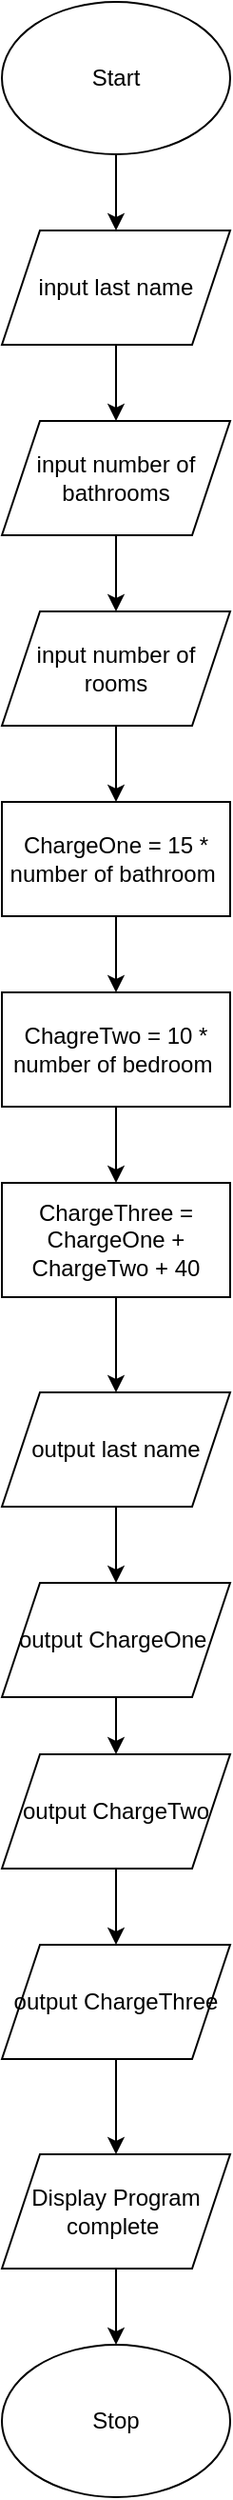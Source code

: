 <mxfile version="24.7.17">
  <diagram name="Page-1" id="_0gBJUrocglC3CBvxP5u">
    <mxGraphModel dx="281" dy="613" grid="1" gridSize="10" guides="1" tooltips="1" connect="1" arrows="1" fold="1" page="1" pageScale="1" pageWidth="850" pageHeight="1100" math="0" shadow="0">
      <root>
        <mxCell id="0" />
        <mxCell id="1" parent="0" />
        <mxCell id="Ohn-kTnY_Tfg1xG04G4g-3" value="Start" style="ellipse;whiteSpace=wrap;html=1;" vertex="1" parent="1">
          <mxGeometry x="100" width="120" height="80" as="geometry" />
        </mxCell>
        <mxCell id="Ohn-kTnY_Tfg1xG04G4g-4" value="" style="endArrow=classic;html=1;rounded=0;exitX=0.5;exitY=1;exitDx=0;exitDy=0;" edge="1" parent="1" source="Ohn-kTnY_Tfg1xG04G4g-3">
          <mxGeometry width="50" height="50" relative="1" as="geometry">
            <mxPoint x="130" y="230" as="sourcePoint" />
            <mxPoint x="160" y="120" as="targetPoint" />
          </mxGeometry>
        </mxCell>
        <mxCell id="Ohn-kTnY_Tfg1xG04G4g-5" value="input last name" style="shape=parallelogram;perimeter=parallelogramPerimeter;whiteSpace=wrap;html=1;fixedSize=1;" vertex="1" parent="1">
          <mxGeometry x="100" y="120" width="120" height="60" as="geometry" />
        </mxCell>
        <mxCell id="Ohn-kTnY_Tfg1xG04G4g-6" value="" style="endArrow=classic;html=1;rounded=0;exitX=0.5;exitY=1;exitDx=0;exitDy=0;" edge="1" parent="1" source="Ohn-kTnY_Tfg1xG04G4g-5">
          <mxGeometry width="50" height="50" relative="1" as="geometry">
            <mxPoint x="130" y="230" as="sourcePoint" />
            <mxPoint x="160" y="220" as="targetPoint" />
          </mxGeometry>
        </mxCell>
        <mxCell id="Ohn-kTnY_Tfg1xG04G4g-7" value="input number of bathrooms" style="shape=parallelogram;perimeter=parallelogramPerimeter;whiteSpace=wrap;html=1;fixedSize=1;" vertex="1" parent="1">
          <mxGeometry x="100" y="220" width="120" height="60" as="geometry" />
        </mxCell>
        <mxCell id="Ohn-kTnY_Tfg1xG04G4g-8" value="input number of rooms" style="shape=parallelogram;perimeter=parallelogramPerimeter;whiteSpace=wrap;html=1;fixedSize=1;" vertex="1" parent="1">
          <mxGeometry x="100" y="320" width="120" height="60" as="geometry" />
        </mxCell>
        <mxCell id="Ohn-kTnY_Tfg1xG04G4g-9" value="" style="endArrow=classic;html=1;rounded=0;exitX=0.5;exitY=1;exitDx=0;exitDy=0;entryX=0.5;entryY=0;entryDx=0;entryDy=0;" edge="1" parent="1" source="Ohn-kTnY_Tfg1xG04G4g-7" target="Ohn-kTnY_Tfg1xG04G4g-8">
          <mxGeometry width="50" height="50" relative="1" as="geometry">
            <mxPoint x="130" y="230" as="sourcePoint" />
            <mxPoint x="180" y="180" as="targetPoint" />
          </mxGeometry>
        </mxCell>
        <mxCell id="Ohn-kTnY_Tfg1xG04G4g-10" value="" style="endArrow=classic;html=1;rounded=0;exitX=0.5;exitY=1;exitDx=0;exitDy=0;" edge="1" parent="1" source="Ohn-kTnY_Tfg1xG04G4g-8">
          <mxGeometry width="50" height="50" relative="1" as="geometry">
            <mxPoint x="130" y="230" as="sourcePoint" />
            <mxPoint x="160" y="420" as="targetPoint" />
          </mxGeometry>
        </mxCell>
        <mxCell id="Ohn-kTnY_Tfg1xG04G4g-12" value="ChargeOne = 15 * number of bathroom&amp;nbsp;" style="rounded=0;whiteSpace=wrap;html=1;" vertex="1" parent="1">
          <mxGeometry x="100" y="420" width="120" height="60" as="geometry" />
        </mxCell>
        <mxCell id="Ohn-kTnY_Tfg1xG04G4g-13" value="" style="endArrow=classic;html=1;rounded=0;exitX=0.5;exitY=1;exitDx=0;exitDy=0;" edge="1" parent="1" source="Ohn-kTnY_Tfg1xG04G4g-12">
          <mxGeometry width="50" height="50" relative="1" as="geometry">
            <mxPoint x="130" y="340" as="sourcePoint" />
            <mxPoint x="160" y="520" as="targetPoint" />
          </mxGeometry>
        </mxCell>
        <mxCell id="Ohn-kTnY_Tfg1xG04G4g-14" value="" style="endArrow=classic;html=1;rounded=0;exitX=0.5;exitY=1;exitDx=0;exitDy=0;" edge="1" parent="1" source="Ohn-kTnY_Tfg1xG04G4g-15">
          <mxGeometry width="50" height="50" relative="1" as="geometry">
            <mxPoint x="270" y="490" as="sourcePoint" />
            <mxPoint x="160" y="620" as="targetPoint" />
          </mxGeometry>
        </mxCell>
        <mxCell id="Ohn-kTnY_Tfg1xG04G4g-15" value="ChagreTwo = 10 * number of bedroom&amp;nbsp;" style="rounded=0;whiteSpace=wrap;html=1;" vertex="1" parent="1">
          <mxGeometry x="100" y="520" width="120" height="60" as="geometry" />
        </mxCell>
        <mxCell id="Ohn-kTnY_Tfg1xG04G4g-16" value="ChargeThree = ChargeOne + ChargeTwo + 40" style="rounded=0;whiteSpace=wrap;html=1;" vertex="1" parent="1">
          <mxGeometry x="100" y="620" width="120" height="60" as="geometry" />
        </mxCell>
        <mxCell id="Ohn-kTnY_Tfg1xG04G4g-17" value="" style="endArrow=classic;html=1;rounded=0;exitX=0.5;exitY=1;exitDx=0;exitDy=0;" edge="1" parent="1" source="Ohn-kTnY_Tfg1xG04G4g-16">
          <mxGeometry width="50" height="50" relative="1" as="geometry">
            <mxPoint x="150" y="640" as="sourcePoint" />
            <mxPoint x="160" y="730" as="targetPoint" />
          </mxGeometry>
        </mxCell>
        <mxCell id="Ohn-kTnY_Tfg1xG04G4g-18" value="output last name" style="shape=parallelogram;perimeter=parallelogramPerimeter;whiteSpace=wrap;html=1;fixedSize=1;" vertex="1" parent="1">
          <mxGeometry x="100" y="730" width="120" height="60" as="geometry" />
        </mxCell>
        <mxCell id="Ohn-kTnY_Tfg1xG04G4g-19" value="" style="endArrow=classic;html=1;rounded=0;exitX=0.5;exitY=1;exitDx=0;exitDy=0;" edge="1" parent="1" source="Ohn-kTnY_Tfg1xG04G4g-18">
          <mxGeometry width="50" height="50" relative="1" as="geometry">
            <mxPoint x="150" y="640" as="sourcePoint" />
            <mxPoint x="160" y="830" as="targetPoint" />
          </mxGeometry>
        </mxCell>
        <mxCell id="Ohn-kTnY_Tfg1xG04G4g-21" value="output ChargeOne&amp;nbsp;" style="shape=parallelogram;perimeter=parallelogramPerimeter;whiteSpace=wrap;html=1;fixedSize=1;" vertex="1" parent="1">
          <mxGeometry x="100" y="830" width="120" height="60" as="geometry" />
        </mxCell>
        <mxCell id="Ohn-kTnY_Tfg1xG04G4g-22" value="" style="endArrow=classic;html=1;rounded=0;exitX=0.5;exitY=1;exitDx=0;exitDy=0;" edge="1" parent="1" source="Ohn-kTnY_Tfg1xG04G4g-21">
          <mxGeometry width="50" height="50" relative="1" as="geometry">
            <mxPoint x="150" y="940" as="sourcePoint" />
            <mxPoint x="160" y="920" as="targetPoint" />
          </mxGeometry>
        </mxCell>
        <mxCell id="Ohn-kTnY_Tfg1xG04G4g-23" value="output ChargeTwo" style="shape=parallelogram;perimeter=parallelogramPerimeter;whiteSpace=wrap;html=1;fixedSize=1;" vertex="1" parent="1">
          <mxGeometry x="100" y="920" width="120" height="60" as="geometry" />
        </mxCell>
        <mxCell id="Ohn-kTnY_Tfg1xG04G4g-24" value="" style="endArrow=classic;html=1;rounded=0;exitX=0.5;exitY=1;exitDx=0;exitDy=0;" edge="1" parent="1" source="Ohn-kTnY_Tfg1xG04G4g-23">
          <mxGeometry width="50" height="50" relative="1" as="geometry">
            <mxPoint x="150" y="940" as="sourcePoint" />
            <mxPoint x="160" y="1020" as="targetPoint" />
          </mxGeometry>
        </mxCell>
        <mxCell id="Ohn-kTnY_Tfg1xG04G4g-25" value="output ChargeThree" style="shape=parallelogram;perimeter=parallelogramPerimeter;whiteSpace=wrap;html=1;fixedSize=1;" vertex="1" parent="1">
          <mxGeometry x="100" y="1020" width="120" height="60" as="geometry" />
        </mxCell>
        <mxCell id="Ohn-kTnY_Tfg1xG04G4g-26" value="" style="endArrow=classic;html=1;rounded=0;exitX=0.5;exitY=1;exitDx=0;exitDy=0;" edge="1" parent="1" source="Ohn-kTnY_Tfg1xG04G4g-25">
          <mxGeometry width="50" height="50" relative="1" as="geometry">
            <mxPoint x="200" y="1140" as="sourcePoint" />
            <mxPoint x="160" y="1130" as="targetPoint" />
          </mxGeometry>
        </mxCell>
        <mxCell id="Ohn-kTnY_Tfg1xG04G4g-27" value="Display Program complete&amp;nbsp;" style="shape=parallelogram;perimeter=parallelogramPerimeter;whiteSpace=wrap;html=1;fixedSize=1;" vertex="1" parent="1">
          <mxGeometry x="100" y="1130" width="120" height="60" as="geometry" />
        </mxCell>
        <mxCell id="Ohn-kTnY_Tfg1xG04G4g-28" value="Stop" style="ellipse;whiteSpace=wrap;html=1;" vertex="1" parent="1">
          <mxGeometry x="100" y="1230" width="120" height="80" as="geometry" />
        </mxCell>
        <mxCell id="Ohn-kTnY_Tfg1xG04G4g-29" value="" style="endArrow=classic;html=1;rounded=0;exitX=0.5;exitY=1;exitDx=0;exitDy=0;entryX=0.5;entryY=0;entryDx=0;entryDy=0;" edge="1" parent="1" source="Ohn-kTnY_Tfg1xG04G4g-27" target="Ohn-kTnY_Tfg1xG04G4g-28">
          <mxGeometry width="50" height="50" relative="1" as="geometry">
            <mxPoint x="200" y="1140" as="sourcePoint" />
            <mxPoint x="250" y="1090" as="targetPoint" />
          </mxGeometry>
        </mxCell>
      </root>
    </mxGraphModel>
  </diagram>
</mxfile>
